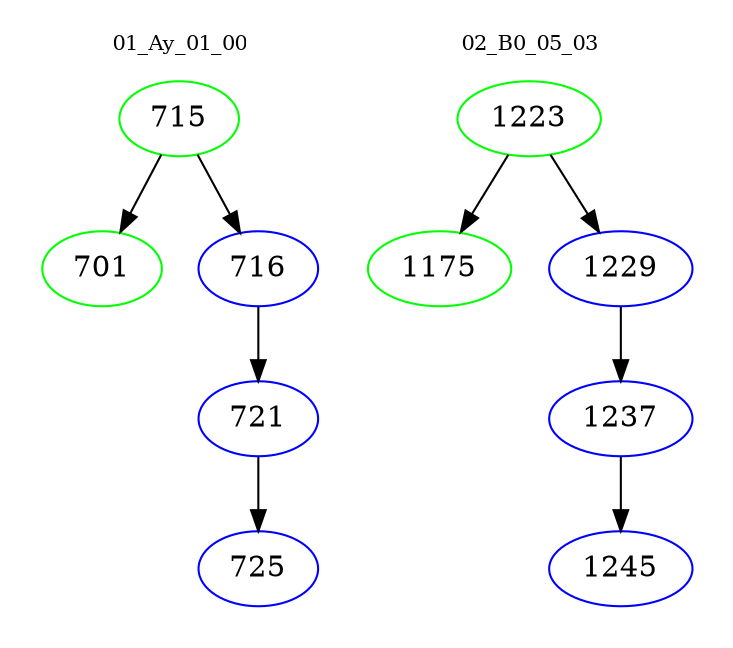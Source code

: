 digraph{
subgraph cluster_0 {
color = white
label = "01_Ay_01_00";
fontsize=10;
T0_715 [label="715", color="green"]
T0_715 -> T0_701 [color="black"]
T0_701 [label="701", color="green"]
T0_715 -> T0_716 [color="black"]
T0_716 [label="716", color="blue"]
T0_716 -> T0_721 [color="black"]
T0_721 [label="721", color="blue"]
T0_721 -> T0_725 [color="black"]
T0_725 [label="725", color="blue"]
}
subgraph cluster_1 {
color = white
label = "02_B0_05_03";
fontsize=10;
T1_1223 [label="1223", color="green"]
T1_1223 -> T1_1175 [color="black"]
T1_1175 [label="1175", color="green"]
T1_1223 -> T1_1229 [color="black"]
T1_1229 [label="1229", color="blue"]
T1_1229 -> T1_1237 [color="black"]
T1_1237 [label="1237", color="blue"]
T1_1237 -> T1_1245 [color="black"]
T1_1245 [label="1245", color="blue"]
}
}
